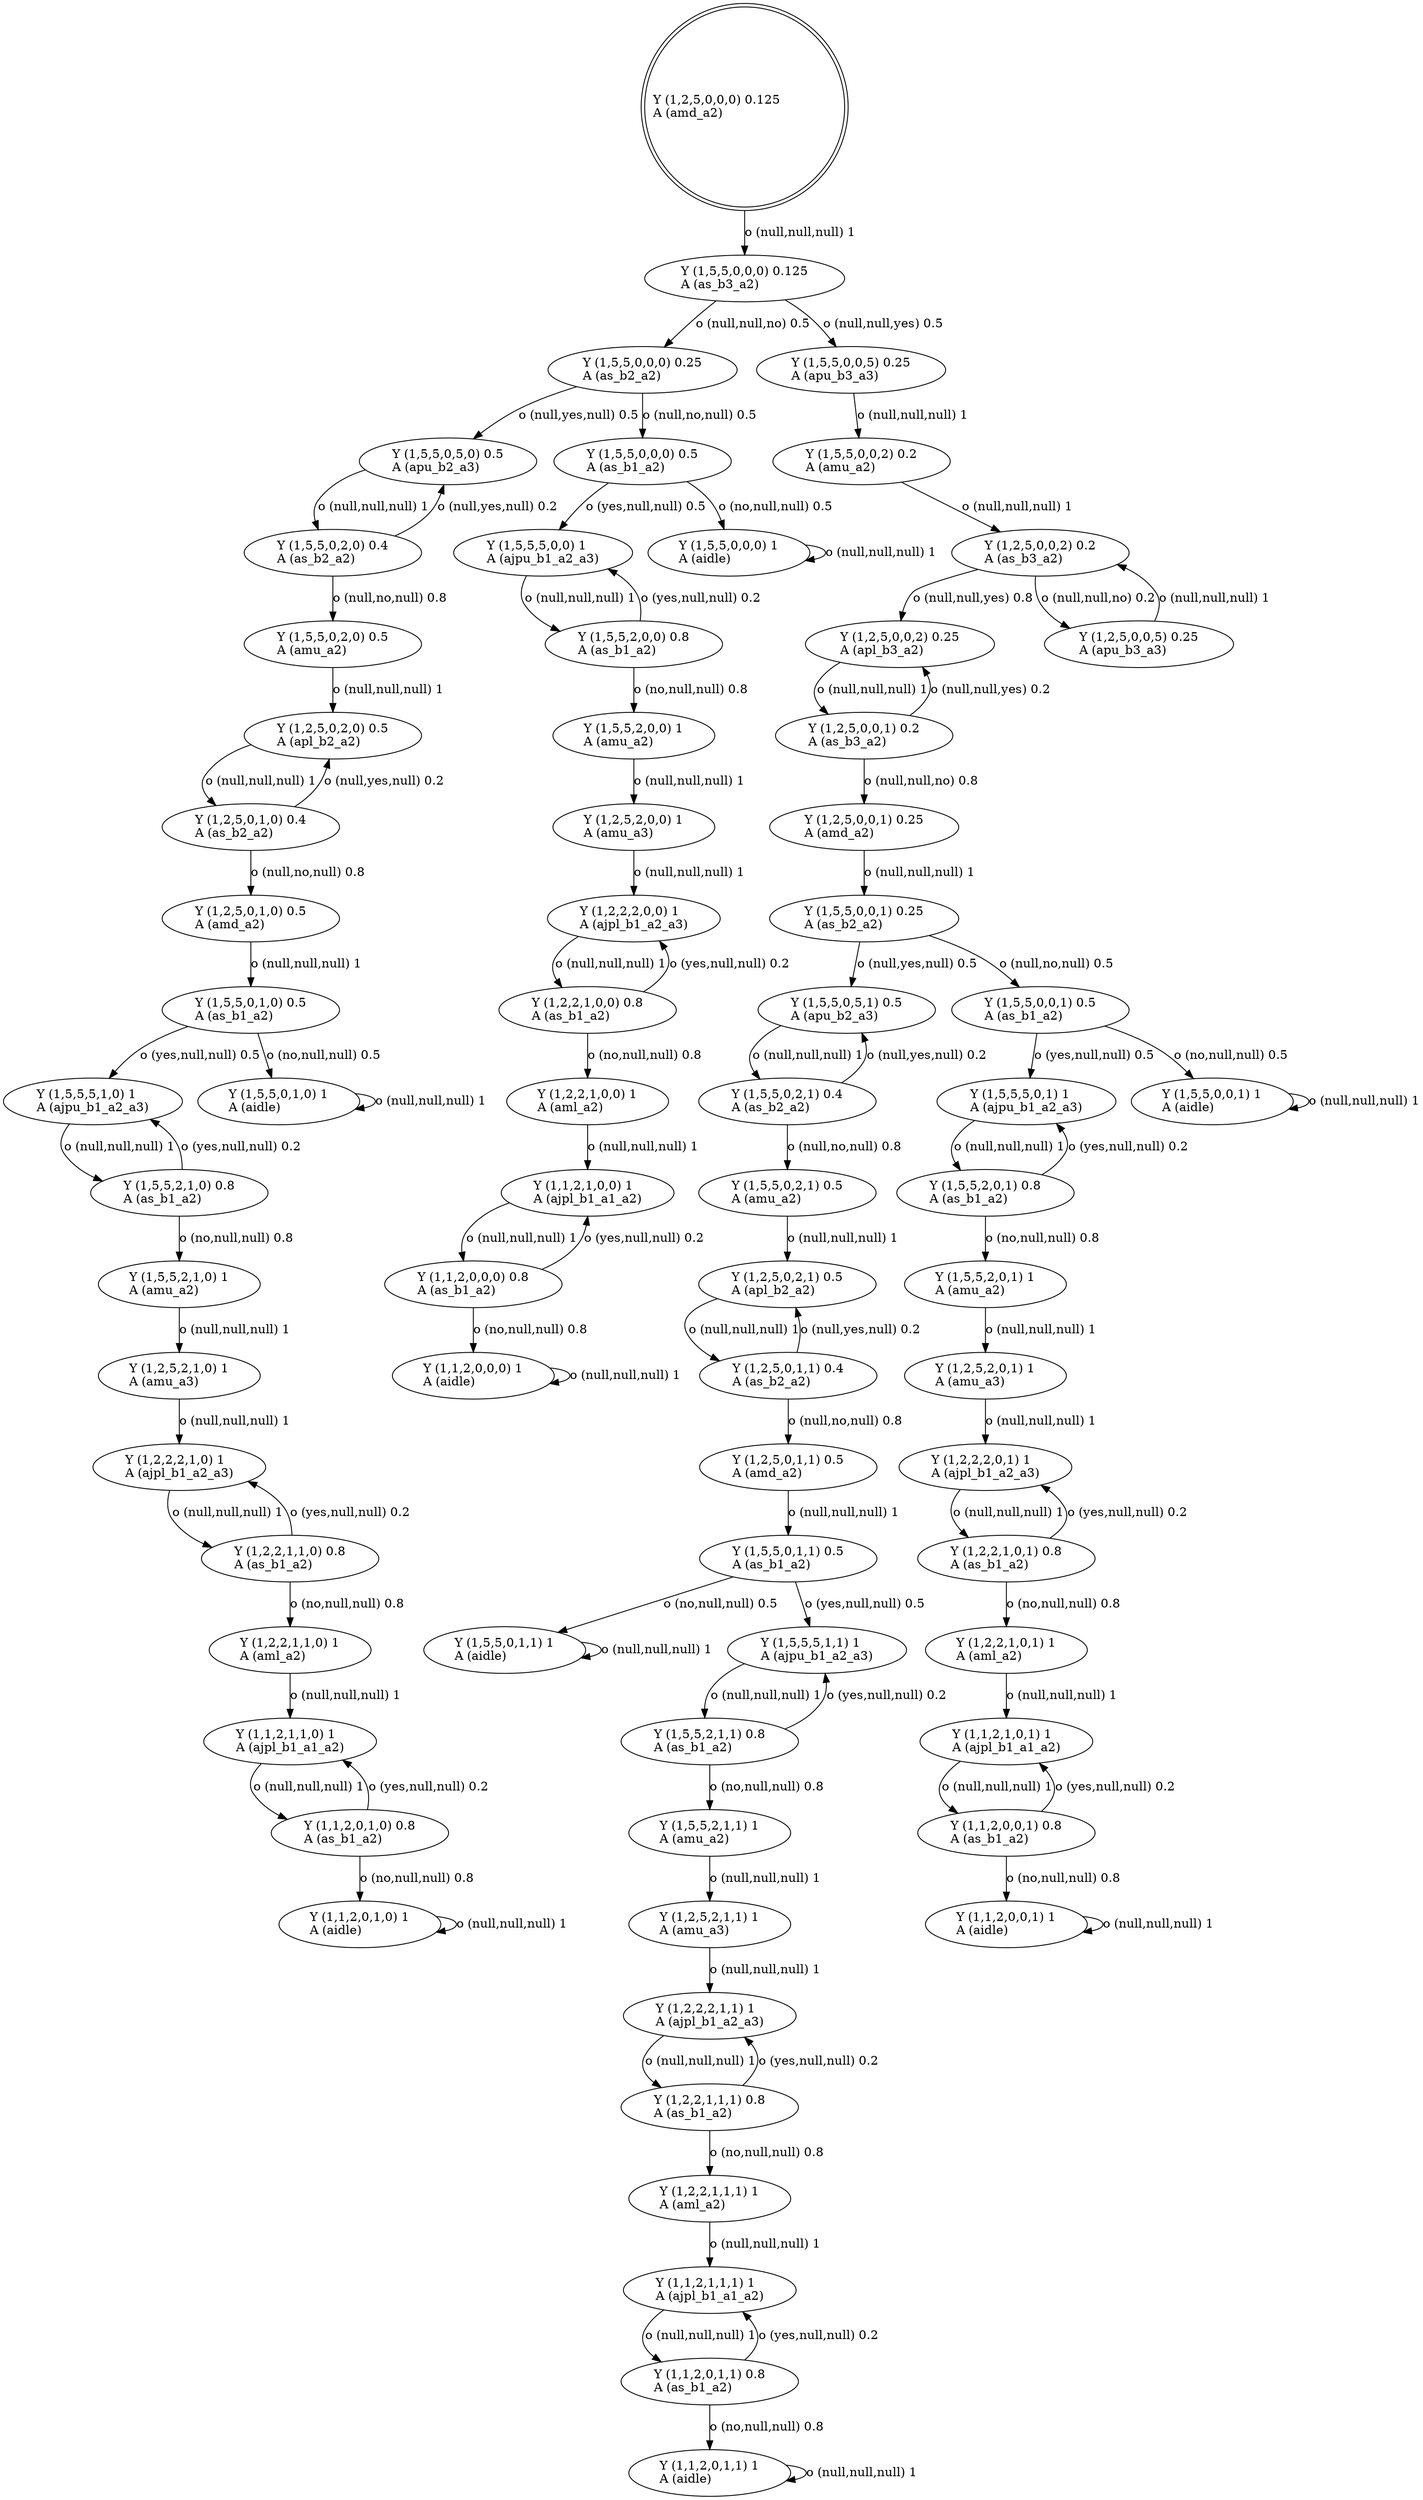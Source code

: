 digraph G
{
root [label="Y (1,2,5,0,0,0) 0.125\lA (amd_a2)\l" shape=doublecircle labeljust="l"];
x0row459 [label="Y (1,5,5,0,2,0) 0.5\lA (amu_a2)\l"];
x0row468 [label="Y (1,2,5,0,2,0) 0.5\lA (apl_b2_a2)\l"];
x0row252 [label="Y (1,2,2,1,1,1) 1\lA (aml_a2)\l"];
x0row334 [label="Y (1,5,5,2,0,1) 1\lA (amu_a2)\l"];
x0row244 [label="Y (1,2,2,1,1,1) 0.8\lA (as_b1_a2)\l"];
x0row327 [label="Y (1,5,5,2,0,1) 0.8\lA (as_b1_a2)\l"];
x0row235 [label="Y (1,2,2,2,1,1) 1\lA (ajpl_b1_a2_a3)\l"];
x0row367 [label="Y (1,2,2,1,0,1) 1\lA (aml_a2)\l"];
x0row225 [label="Y (1,2,5,2,1,1) 1\lA (amu_a3)\l"];
x0row215 [label="Y (1,5,5,2,1,1) 1\lA (amu_a2)\l"];
x0row207 [label="Y (1,5,5,2,1,1) 0.8\lA (as_b1_a2)\l"];
x0row312 [label="Y (1,5,5,5,0,1) 1\lA (ajpu_b1_a2_a3)\l"];
x0row313 [label="Y (1,5,5,0,0,1) 1\lA (aidle)\l"];
x0row192 [label="Y (1,5,5,0,1,1) 1\lA (aidle)\l"];
x0row191 [label="Y (1,5,5,5,1,1) 1\lA (ajpu_b1_a2_a3)\l"];
x0row352 [label="Y (1,2,2,2,0,1) 1\lA (ajpl_b1_a2_a3)\l"];
x0row181 [label="Y (1,5,5,0,1,1) 0.5\lA (as_b1_a2)\l"];
x0row173 [label="Y (1,2,5,0,1,1) 0.5\lA (amd_a2)\l"];
x0row4 [label="Y (1,5,5,0,0,0) 0.125\lA (as_b3_a2)\l"];
x0row21 [label="Y (1,5,5,0,0,0) 0.25\lA (as_b2_a2)\l"];
x0row20 [label="Y (1,5,5,0,0,5) 0.25\lA (apu_b3_a3)\l"];
x0row431 [label="Y (1,5,5,0,5,0) 0.5\lA (apu_b2_a3)\l"];
x0row432 [label="Y (1,5,5,0,0,0) 0.5\lA (as_b1_a2)\l"];
x0row448 [label="Y (1,5,5,0,2,0) 0.4\lA (as_b2_a2)\l"];
x0row68 [label="Y (1,2,5,0,0,2) 0.25\lA (apl_b3_a2)\l"];
x0row48 [label="Y (1,2,5,0,0,2) 0.2\lA (as_b3_a2)\l"];
x0row42 [label="Y (1,5,5,0,0,2) 0.2\lA (amu_a2)\l"];
x0row31 [label="Y (1,2,5,0,0,5) 0.25\lA (apu_b3_a3)\l"];
x0row162 [label="Y (1,2,5,0,1,1) 0.4\lA (as_b2_a2)\l"];
x0row149 [label="Y (1,2,5,0,2,1) 0.5\lA (apl_b2_a2)\l"];
x0row139 [label="Y (1,5,5,0,2,1) 0.5\lA (amu_a2)\l"];
x0row283 [label="Y (1,1,2,0,1,1) 1\lA (aidle)\l"];
x0row127 [label="Y (1,5,5,0,2,1) 0.4\lA (as_b2_a2)\l"];
x0row274 [label="Y (1,1,2,0,1,1) 0.8\lA (as_b1_a2)\l"];
x0row109 [label="Y (1,5,5,0,5,1) 0.5\lA (apu_b2_a3)\l"];
x0row110 [label="Y (1,5,5,0,0,1) 0.5\lA (as_b1_a2)\l"];
x0row376 [label="Y (1,1,2,1,0,1) 1\lA (ajpl_b1_a1_a2)\l"];
x0row96 [label="Y (1,5,5,0,0,1) 0.25\lA (as_b2_a2)\l"];
x0row343 [label="Y (1,2,5,2,0,1) 1\lA (amu_a3)\l"];
x0row88 [label="Y (1,2,5,0,0,1) 0.25\lA (amd_a2)\l"];
x0row360 [label="Y (1,2,2,1,0,1) 0.8\lA (as_b1_a2)\l"];
x0row262 [label="Y (1,1,2,1,1,1) 1\lA (ajpl_b1_a1_a2)\l"];
x0row77 [label="Y (1,2,5,0,0,1) 0.2\lA (as_b3_a2)\l"];
x0row570 [label="Y (1,1,2,1,1,0) 1\lA (ajpl_b1_a1_a2)\l"];
x0row554 [label="Y (1,2,2,1,1,0) 0.8\lA (as_b1_a2)\l"];
x0row561 [label="Y (1,2,2,1,1,0) 1\lA (aml_a2)\l"];
x0row521 [label="Y (1,5,5,2,1,0) 0.8\lA (as_b1_a2)\l"];
x0row528 [label="Y (1,5,5,2,1,0) 1\lA (amu_a2)\l"];
x0row537 [label="Y (1,2,5,2,1,0) 1\lA (amu_a3)\l"];
x0row546 [label="Y (1,2,2,2,1,0) 1\lA (ajpl_b1_a2_a3)\l"];
x0row672 [label="Y (1,1,2,1,0,0) 1\lA (ajpl_b1_a1_a2)\l"];
x0row682 [label="Y (1,1,2,0,0,0) 0.8\lA (as_b1_a2)\l"];
x0row689 [label="Y (1,1,2,0,0,0) 1\lA (aidle)\l"];
x0row506 [label="Y (1,5,5,5,1,0) 1\lA (ajpu_b1_a2_a3)\l"];
x0row507 [label="Y (1,5,5,0,1,0) 1\lA (aidle)\l"];
x0row497 [label="Y (1,5,5,0,1,0) 0.5\lA (as_b1_a2)\l"];
x0row480 [label="Y (1,2,5,0,1,0) 0.4\lA (as_b2_a2)\l"];
x0row490 [label="Y (1,2,5,0,1,0) 0.5\lA (amd_a2)\l"];
x0row651 [label="Y (1,2,2,2,0,0) 1\lA (ajpl_b1_a2_a3)\l"];
x0row658 [label="Y (1,2,2,1,0,0) 0.8\lA (as_b1_a2)\l"];
x0row664 [label="Y (1,2,2,1,0,0) 1\lA (aml_a2)\l"];
x0row629 [label="Y (1,5,5,2,0,0) 0.8\lA (as_b1_a2)\l"];
x0row635 [label="Y (1,5,5,2,0,0) 1\lA (amu_a2)\l"];
x0row643 [label="Y (1,2,5,2,0,0) 1\lA (amu_a3)\l"];
x0row615 [label="Y (1,5,5,5,0,0) 1\lA (ajpu_b1_a2_a3)\l"];
x0row616 [label="Y (1,5,5,0,0,0) 1\lA (aidle)\l"];
x0row581 [label="Y (1,1,2,0,1,0) 0.8\lA (as_b1_a2)\l"];
x0row589 [label="Y (1,1,2,0,1,0) 1\lA (aidle)\l"];
x0row395 [label="Y (1,1,2,0,0,1) 1\lA (aidle)\l"];
x0row387 [label="Y (1,1,2,0,0,1) 0.8\lA (as_b1_a2)\l"];
root -> x0row4 [label="o (null,null,null) 1\l"];
x0row4 -> x0row20 [label="o (null,null,yes) 0.5\l"];
x0row4 -> x0row21 [label="o (null,null,no) 0.5\l"];
x0row20 -> x0row42 [label="o (null,null,null) 1\l"];
x0row42 -> x0row48 [label="o (null,null,null) 1\l"];
x0row48 -> x0row68 [label="o (null,null,yes) 0.8\l"];
x0row48 -> x0row31 [label="o (null,null,no) 0.2\l"];
x0row68 -> x0row77 [label="o (null,null,null) 1\l"];
x0row77 -> x0row68 [label="o (null,null,yes) 0.2\l"];
x0row77 -> x0row88 [label="o (null,null,no) 0.8\l"];
x0row88 -> x0row96 [label="o (null,null,null) 1\l"];
x0row96 -> x0row109 [label="o (null,yes,null) 0.5\l"];
x0row96 -> x0row110 [label="o (null,no,null) 0.5\l"];
x0row109 -> x0row127 [label="o (null,null,null) 1\l"];
x0row127 -> x0row109 [label="o (null,yes,null) 0.2\l"];
x0row127 -> x0row139 [label="o (null,no,null) 0.8\l"];
x0row139 -> x0row149 [label="o (null,null,null) 1\l"];
x0row149 -> x0row162 [label="o (null,null,null) 1\l"];
x0row162 -> x0row149 [label="o (null,yes,null) 0.2\l"];
x0row162 -> x0row173 [label="o (null,no,null) 0.8\l"];
x0row173 -> x0row181 [label="o (null,null,null) 1\l"];
x0row181 -> x0row191 [label="o (yes,null,null) 0.5\l"];
x0row181 -> x0row192 [label="o (no,null,null) 0.5\l"];
x0row191 -> x0row207 [label="o (null,null,null) 1\l"];
x0row207 -> x0row191 [label="o (yes,null,null) 0.2\l"];
x0row207 -> x0row215 [label="o (no,null,null) 0.8\l"];
x0row215 -> x0row225 [label="o (null,null,null) 1\l"];
x0row225 -> x0row235 [label="o (null,null,null) 1\l"];
x0row235 -> x0row244 [label="o (null,null,null) 1\l"];
x0row244 -> x0row235 [label="o (yes,null,null) 0.2\l"];
x0row244 -> x0row252 [label="o (no,null,null) 0.8\l"];
x0row252 -> x0row262 [label="o (null,null,null) 1\l"];
x0row262 -> x0row274 [label="o (null,null,null) 1\l"];
x0row274 -> x0row262 [label="o (yes,null,null) 0.2\l"];
x0row274 -> x0row283 [label="o (no,null,null) 0.8\l"];
x0row283 -> x0row283 [label="o (null,null,null) 1\l"];
x0row192 -> x0row192 [label="o (null,null,null) 1\l"];
x0row110 -> x0row312 [label="o (yes,null,null) 0.5\l"];
x0row110 -> x0row313 [label="o (no,null,null) 0.5\l"];
x0row312 -> x0row327 [label="o (null,null,null) 1\l"];
x0row327 -> x0row312 [label="o (yes,null,null) 0.2\l"];
x0row327 -> x0row334 [label="o (no,null,null) 0.8\l"];
x0row334 -> x0row343 [label="o (null,null,null) 1\l"];
x0row343 -> x0row352 [label="o (null,null,null) 1\l"];
x0row352 -> x0row360 [label="o (null,null,null) 1\l"];
x0row360 -> x0row352 [label="o (yes,null,null) 0.2\l"];
x0row360 -> x0row367 [label="o (no,null,null) 0.8\l"];
x0row367 -> x0row376 [label="o (null,null,null) 1\l"];
x0row376 -> x0row387 [label="o (null,null,null) 1\l"];
x0row387 -> x0row376 [label="o (yes,null,null) 0.2\l"];
x0row387 -> x0row395 [label="o (no,null,null) 0.8\l"];
x0row395 -> x0row395 [label="o (null,null,null) 1\l"];
x0row313 -> x0row313 [label="o (null,null,null) 1\l"];
x0row31 -> x0row48 [label="o (null,null,null) 1\l"];
x0row21 -> x0row431 [label="o (null,yes,null) 0.5\l"];
x0row21 -> x0row432 [label="o (null,no,null) 0.5\l"];
x0row431 -> x0row448 [label="o (null,null,null) 1\l"];
x0row448 -> x0row431 [label="o (null,yes,null) 0.2\l"];
x0row448 -> x0row459 [label="o (null,no,null) 0.8\l"];
x0row459 -> x0row468 [label="o (null,null,null) 1\l"];
x0row468 -> x0row480 [label="o (null,null,null) 1\l"];
x0row480 -> x0row468 [label="o (null,yes,null) 0.2\l"];
x0row480 -> x0row490 [label="o (null,no,null) 0.8\l"];
x0row490 -> x0row497 [label="o (null,null,null) 1\l"];
x0row497 -> x0row506 [label="o (yes,null,null) 0.5\l"];
x0row497 -> x0row507 [label="o (no,null,null) 0.5\l"];
x0row506 -> x0row521 [label="o (null,null,null) 1\l"];
x0row521 -> x0row506 [label="o (yes,null,null) 0.2\l"];
x0row521 -> x0row528 [label="o (no,null,null) 0.8\l"];
x0row528 -> x0row537 [label="o (null,null,null) 1\l"];
x0row537 -> x0row546 [label="o (null,null,null) 1\l"];
x0row546 -> x0row554 [label="o (null,null,null) 1\l"];
x0row554 -> x0row546 [label="o (yes,null,null) 0.2\l"];
x0row554 -> x0row561 [label="o (no,null,null) 0.8\l"];
x0row561 -> x0row570 [label="o (null,null,null) 1\l"];
x0row570 -> x0row581 [label="o (null,null,null) 1\l"];
x0row581 -> x0row570 [label="o (yes,null,null) 0.2\l"];
x0row581 -> x0row589 [label="o (no,null,null) 0.8\l"];
x0row589 -> x0row589 [label="o (null,null,null) 1\l"];
x0row507 -> x0row507 [label="o (null,null,null) 1\l"];
x0row432 -> x0row615 [label="o (yes,null,null) 0.5\l"];
x0row432 -> x0row616 [label="o (no,null,null) 0.5\l"];
x0row615 -> x0row629 [label="o (null,null,null) 1\l"];
x0row629 -> x0row615 [label="o (yes,null,null) 0.2\l"];
x0row629 -> x0row635 [label="o (no,null,null) 0.8\l"];
x0row635 -> x0row643 [label="o (null,null,null) 1\l"];
x0row643 -> x0row651 [label="o (null,null,null) 1\l"];
x0row651 -> x0row658 [label="o (null,null,null) 1\l"];
x0row658 -> x0row651 [label="o (yes,null,null) 0.2\l"];
x0row658 -> x0row664 [label="o (no,null,null) 0.8\l"];
x0row664 -> x0row672 [label="o (null,null,null) 1\l"];
x0row672 -> x0row682 [label="o (null,null,null) 1\l"];
x0row682 -> x0row672 [label="o (yes,null,null) 0.2\l"];
x0row682 -> x0row689 [label="o (no,null,null) 0.8\l"];
x0row689 -> x0row689 [label="o (null,null,null) 1\l"];
x0row616 -> x0row616 [label="o (null,null,null) 1\l"];
}
